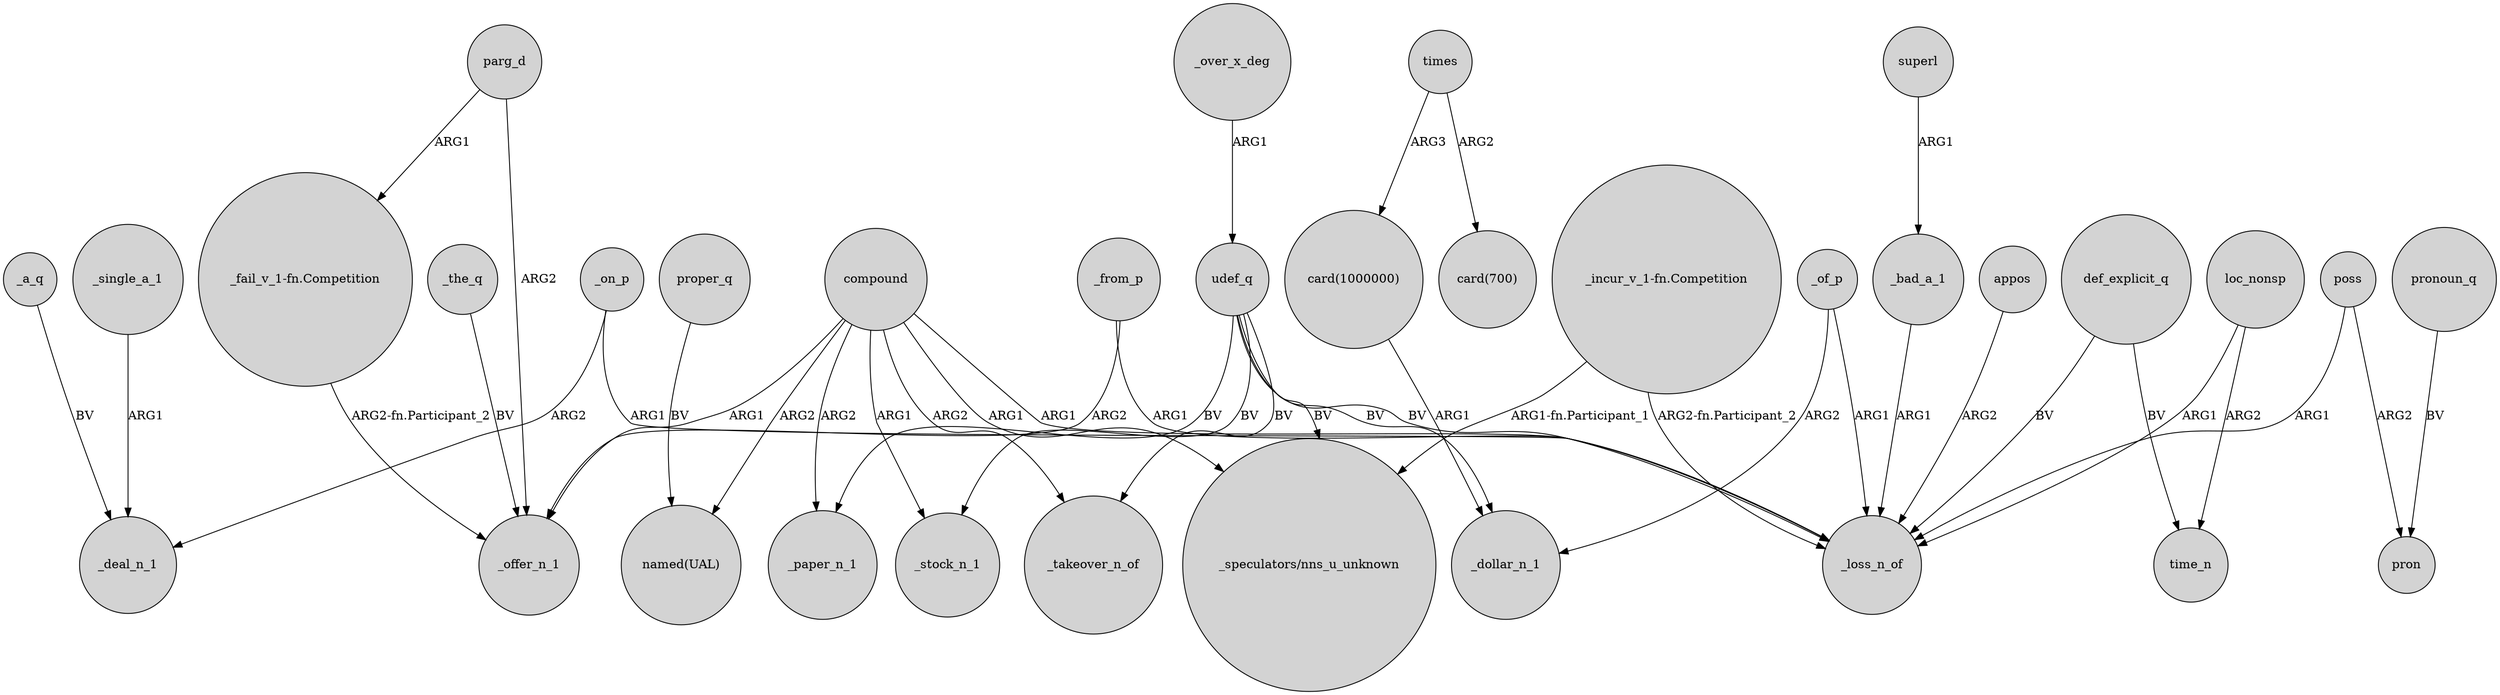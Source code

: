 digraph {
	node [shape=circle style=filled]
	"_incur_v_1-fn.Competition" -> _loss_n_of [label="ARG2-fn.Participant_2"]
	_a_q -> _deal_n_1 [label=BV]
	parg_d -> _offer_n_1 [label=ARG2]
	_bad_a_1 -> _loss_n_of [label=ARG1]
	_on_p -> _loss_n_of [label=ARG1]
	udef_q -> _paper_n_1 [label=BV]
	_single_a_1 -> _deal_n_1 [label=ARG1]
	"_incur_v_1-fn.Competition" -> "_speculators/nns_u_unknown" [label="ARG1-fn.Participant_1"]
	compound -> _paper_n_1 [label=ARG2]
	def_explicit_q -> _loss_n_of [label=BV]
	times -> "card(700)" [label=ARG2]
	times -> "card(1000000)" [label=ARG3]
	parg_d -> "_fail_v_1-fn.Competition" [label=ARG1]
	compound -> _offer_n_1 [label=ARG1]
	compound -> _stock_n_1 [label=ARG1]
	udef_q -> "_speculators/nns_u_unknown" [label=BV]
	appos -> _loss_n_of [label=ARG2]
	_of_p -> _loss_n_of [label=ARG1]
	proper_q -> "named(UAL)" [label=BV]
	pronoun_q -> pron [label=BV]
	udef_q -> _takeover_n_of [label=BV]
	_from_p -> _offer_n_1 [label=ARG2]
	poss -> pron [label=ARG2]
	udef_q -> _stock_n_1 [label=BV]
	compound -> _loss_n_of [label=ARG1]
	compound -> "_speculators/nns_u_unknown" [label=ARG1]
	udef_q -> _loss_n_of [label=BV]
	udef_q -> _dollar_n_1 [label=BV]
	"card(1000000)" -> _dollar_n_1 [label=ARG1]
	_the_q -> _offer_n_1 [label=BV]
	"_fail_v_1-fn.Competition" -> _offer_n_1 [label="ARG2-fn.Participant_2"]
	compound -> "named(UAL)" [label=ARG2]
	def_explicit_q -> time_n [label=BV]
	loc_nonsp -> time_n [label=ARG2]
	loc_nonsp -> _loss_n_of [label=ARG1]
	compound -> _takeover_n_of [label=ARG2]
	_of_p -> _dollar_n_1 [label=ARG2]
	_over_x_deg -> udef_q [label=ARG1]
	_from_p -> _loss_n_of [label=ARG1]
	_on_p -> _deal_n_1 [label=ARG2]
	poss -> _loss_n_of [label=ARG1]
	superl -> _bad_a_1 [label=ARG1]
}
